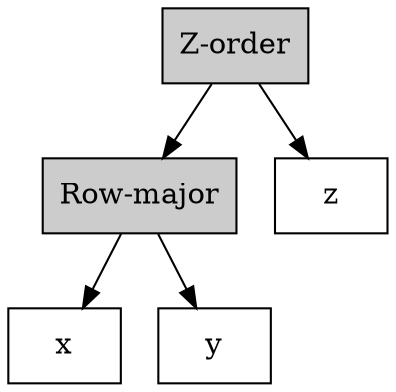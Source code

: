 digraph G {
  node [ shape="rectangle" style="filled" fillcolor="#FFFFFF" ]

  Z0 -> R1
  Z0 -> z
  R1 -> x
  R1 -> y

  Z0 [ label="Z-order" fillcolor="#CCCCCC" ]
  R1 [ label="Row-major" fillcolor="#CCCCCC" ]
}
